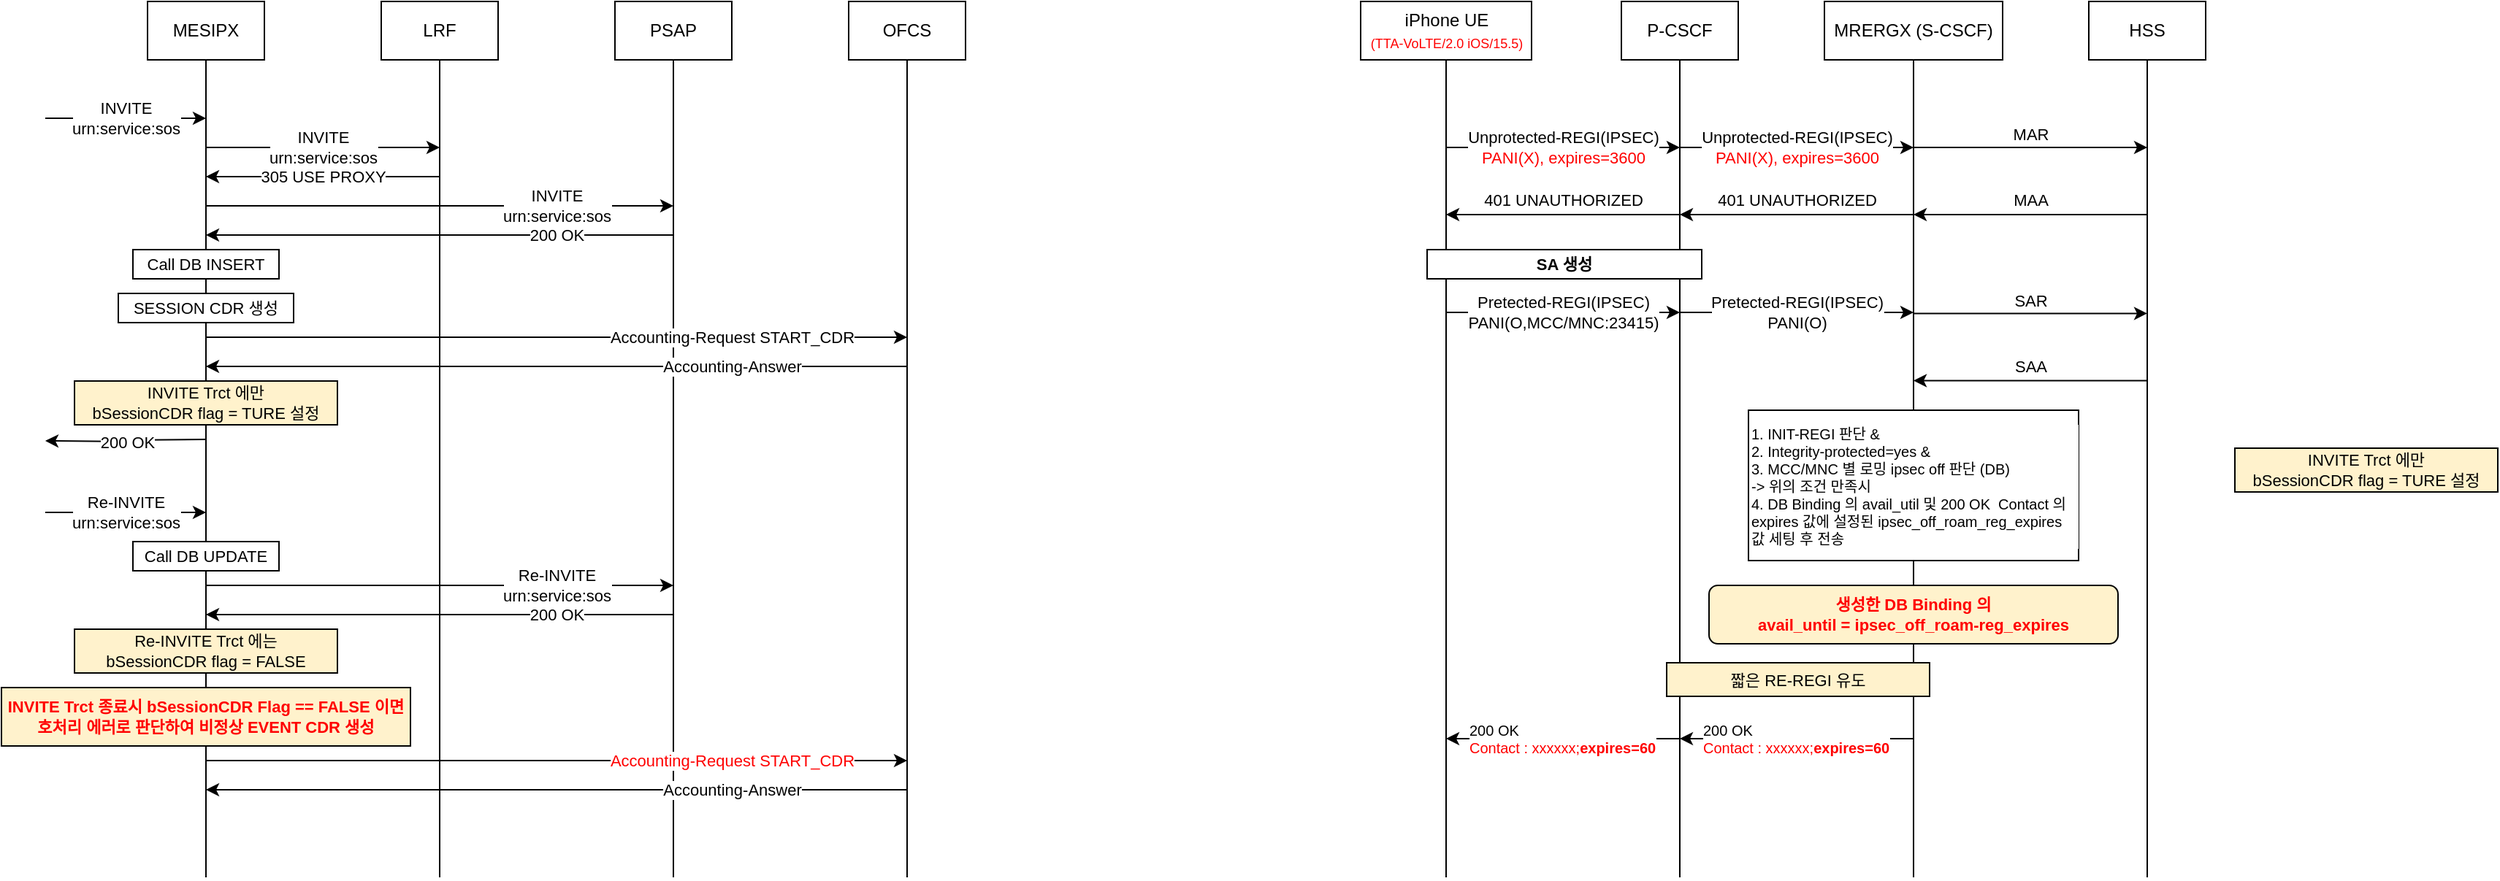 <mxfile version="24.8.4">
  <diagram name="페이지-1" id="HsaKV4gtXQu6MExX4XXO">
    <mxGraphModel dx="637" dy="349" grid="0" gridSize="10" guides="1" tooltips="1" connect="1" arrows="1" fold="1" page="1" pageScale="1" pageWidth="827" pageHeight="1169" math="0" shadow="0">
      <root>
        <mxCell id="0" />
        <mxCell id="1" parent="0" />
        <mxCell id="0cJVXcnjKd404yUIvlML-6" style="edgeStyle=orthogonalEdgeStyle;rounded=0;orthogonalLoop=1;jettySize=auto;html=1;exitX=0.5;exitY=1;exitDx=0;exitDy=0;endArrow=none;endFill=0;" parent="1" source="0cJVXcnjKd404yUIvlML-1" edge="1">
          <mxGeometry relative="1" as="geometry">
            <mxPoint x="180" y="680" as="targetPoint" />
          </mxGeometry>
        </mxCell>
        <mxCell id="0cJVXcnjKd404yUIvlML-1" value="MESIPX" style="rounded=0;whiteSpace=wrap;html=1;" parent="1" vertex="1">
          <mxGeometry x="140" y="80" width="80" height="40" as="geometry" />
        </mxCell>
        <mxCell id="0cJVXcnjKd404yUIvlML-2" value="LRF" style="rounded=0;whiteSpace=wrap;html=1;" parent="1" vertex="1">
          <mxGeometry x="300" y="80" width="80" height="40" as="geometry" />
        </mxCell>
        <mxCell id="0cJVXcnjKd404yUIvlML-3" value="PSAP" style="rounded=0;whiteSpace=wrap;html=1;" parent="1" vertex="1">
          <mxGeometry x="460" y="80" width="80" height="40" as="geometry" />
        </mxCell>
        <mxCell id="0cJVXcnjKd404yUIvlML-5" value="OFCS" style="rounded=0;whiteSpace=wrap;html=1;" parent="1" vertex="1">
          <mxGeometry x="620" y="80" width="80" height="40" as="geometry" />
        </mxCell>
        <mxCell id="0cJVXcnjKd404yUIvlML-7" style="edgeStyle=orthogonalEdgeStyle;rounded=0;orthogonalLoop=1;jettySize=auto;html=1;endArrow=none;endFill=0;exitX=0.5;exitY=1;exitDx=0;exitDy=0;" parent="1" source="0cJVXcnjKd404yUIvlML-2" edge="1">
          <mxGeometry relative="1" as="geometry">
            <mxPoint x="340" y="680" as="targetPoint" />
            <mxPoint x="330" y="200" as="sourcePoint" />
          </mxGeometry>
        </mxCell>
        <mxCell id="0cJVXcnjKd404yUIvlML-8" style="edgeStyle=orthogonalEdgeStyle;rounded=0;orthogonalLoop=1;jettySize=auto;html=1;endArrow=none;endFill=0;exitX=0.5;exitY=1;exitDx=0;exitDy=0;" parent="1" source="0cJVXcnjKd404yUIvlML-3" edge="1">
          <mxGeometry relative="1" as="geometry">
            <mxPoint x="500" y="680" as="targetPoint" />
            <mxPoint x="500" y="150" as="sourcePoint" />
          </mxGeometry>
        </mxCell>
        <mxCell id="0cJVXcnjKd404yUIvlML-9" style="edgeStyle=orthogonalEdgeStyle;rounded=0;orthogonalLoop=1;jettySize=auto;html=1;endArrow=none;endFill=0;exitX=0.5;exitY=1;exitDx=0;exitDy=0;" parent="1" source="0cJVXcnjKd404yUIvlML-5" edge="1">
          <mxGeometry relative="1" as="geometry">
            <mxPoint x="660" y="680" as="targetPoint" />
            <mxPoint x="650" y="180" as="sourcePoint" />
          </mxGeometry>
        </mxCell>
        <mxCell id="0cJVXcnjKd404yUIvlML-10" value="INVITE&lt;div&gt;urn:service:sos&lt;/div&gt;" style="endArrow=classic;html=1;rounded=0;strokeColor=default;align=center;verticalAlign=middle;fontFamily=Helvetica;fontSize=11;fontColor=default;labelBackgroundColor=default;edgeStyle=orthogonalEdgeStyle;" parent="1" edge="1">
          <mxGeometry width="50" height="50" relative="1" as="geometry">
            <mxPoint x="70" y="160" as="sourcePoint" />
            <mxPoint x="180" y="160" as="targetPoint" />
          </mxGeometry>
        </mxCell>
        <mxCell id="0cJVXcnjKd404yUIvlML-11" value="INVITE&lt;div&gt;urn:service:sos&lt;/div&gt;" style="endArrow=classic;html=1;rounded=0;strokeColor=default;align=center;verticalAlign=middle;fontFamily=Helvetica;fontSize=11;fontColor=default;labelBackgroundColor=default;edgeStyle=orthogonalEdgeStyle;" parent="1" edge="1">
          <mxGeometry width="50" height="50" relative="1" as="geometry">
            <mxPoint x="180" y="180" as="sourcePoint" />
            <mxPoint x="340" y="180" as="targetPoint" />
          </mxGeometry>
        </mxCell>
        <mxCell id="0cJVXcnjKd404yUIvlML-12" value="305 USE PROXY" style="endArrow=classic;html=1;rounded=0;strokeColor=default;align=center;verticalAlign=middle;fontFamily=Helvetica;fontSize=11;fontColor=default;labelBackgroundColor=default;edgeStyle=orthogonalEdgeStyle;" parent="1" edge="1">
          <mxGeometry width="50" height="50" relative="1" as="geometry">
            <mxPoint x="340" y="200" as="sourcePoint" />
            <mxPoint x="180" y="200" as="targetPoint" />
          </mxGeometry>
        </mxCell>
        <mxCell id="0cJVXcnjKd404yUIvlML-13" value="INVITE&lt;div&gt;urn:service:sos&lt;/div&gt;" style="endArrow=classic;html=1;rounded=0;strokeColor=default;align=center;verticalAlign=middle;fontFamily=Helvetica;fontSize=11;fontColor=default;labelBackgroundColor=default;edgeStyle=orthogonalEdgeStyle;" parent="1" edge="1">
          <mxGeometry x="0.5" width="50" height="50" relative="1" as="geometry">
            <mxPoint x="180" y="220" as="sourcePoint" />
            <mxPoint x="500" y="220" as="targetPoint" />
            <mxPoint as="offset" />
          </mxGeometry>
        </mxCell>
        <mxCell id="0cJVXcnjKd404yUIvlML-14" value="200 OK" style="endArrow=classic;html=1;rounded=0;strokeColor=default;align=center;verticalAlign=middle;fontFamily=Helvetica;fontSize=11;fontColor=default;labelBackgroundColor=default;edgeStyle=orthogonalEdgeStyle;" parent="1" edge="1">
          <mxGeometry x="-0.5" width="50" height="50" relative="1" as="geometry">
            <mxPoint x="500" y="240" as="sourcePoint" />
            <mxPoint x="180" y="240" as="targetPoint" />
            <mxPoint as="offset" />
          </mxGeometry>
        </mxCell>
        <mxCell id="0cJVXcnjKd404yUIvlML-15" value="Call DB INSERT" style="rounded=0;whiteSpace=wrap;html=1;fontFamily=Helvetica;fontSize=11;fontColor=default;labelBackgroundColor=default;" parent="1" vertex="1">
          <mxGeometry x="130" y="250" width="100" height="20" as="geometry" />
        </mxCell>
        <mxCell id="0cJVXcnjKd404yUIvlML-16" value="SESSION CDR 생성" style="rounded=0;whiteSpace=wrap;html=1;fontFamily=Helvetica;fontSize=11;fontColor=default;labelBackgroundColor=default;" parent="1" vertex="1">
          <mxGeometry x="120" y="280" width="120" height="20" as="geometry" />
        </mxCell>
        <mxCell id="0cJVXcnjKd404yUIvlML-17" value="Accounting-Request START_CDR" style="endArrow=classic;html=1;rounded=0;strokeColor=default;align=center;verticalAlign=middle;fontFamily=Helvetica;fontSize=11;fontColor=default;labelBackgroundColor=default;edgeStyle=orthogonalEdgeStyle;" parent="1" edge="1">
          <mxGeometry x="0.5" width="50" height="50" relative="1" as="geometry">
            <mxPoint x="180" y="310" as="sourcePoint" />
            <mxPoint x="660" y="310" as="targetPoint" />
            <mxPoint as="offset" />
          </mxGeometry>
        </mxCell>
        <mxCell id="0cJVXcnjKd404yUIvlML-18" value="Accounting-Answer" style="endArrow=classic;html=1;rounded=0;strokeColor=default;align=center;verticalAlign=middle;fontFamily=Helvetica;fontSize=11;fontColor=default;labelBackgroundColor=default;edgeStyle=orthogonalEdgeStyle;" parent="1" edge="1">
          <mxGeometry x="-0.5" width="50" height="50" relative="1" as="geometry">
            <mxPoint x="660" y="330" as="sourcePoint" />
            <mxPoint x="180" y="330" as="targetPoint" />
            <mxPoint as="offset" />
          </mxGeometry>
        </mxCell>
        <mxCell id="0cJVXcnjKd404yUIvlML-19" value="&lt;div&gt;INVITE Trct 에만&lt;/div&gt;&lt;div&gt;bSessionCDR flag = TURE 설정&lt;/div&gt;" style="rounded=0;whiteSpace=wrap;html=1;fontFamily=Helvetica;fontSize=11;labelBackgroundColor=#FFF2CC;fillColor=#fff2cc;strokeColor=default;" parent="1" vertex="1">
          <mxGeometry x="90" y="340" width="180" height="30" as="geometry" />
        </mxCell>
        <mxCell id="0cJVXcnjKd404yUIvlML-20" value="200 OK" style="endArrow=classic;html=1;rounded=0;strokeColor=default;align=center;verticalAlign=middle;fontFamily=Helvetica;fontSize=11;fontColor=default;labelBackgroundColor=default;edgeStyle=orthogonalEdgeStyle;" parent="1" edge="1">
          <mxGeometry width="50" height="50" relative="1" as="geometry">
            <mxPoint x="180" y="380" as="sourcePoint" />
            <mxPoint x="70" y="381" as="targetPoint" />
          </mxGeometry>
        </mxCell>
        <mxCell id="0cJVXcnjKd404yUIvlML-21" value="Re-INVITE&lt;div&gt;urn:service:sos&lt;/div&gt;" style="endArrow=classic;html=1;rounded=0;strokeColor=default;align=center;verticalAlign=middle;fontFamily=Helvetica;fontSize=11;fontColor=default;labelBackgroundColor=default;edgeStyle=orthogonalEdgeStyle;" parent="1" edge="1">
          <mxGeometry width="50" height="50" relative="1" as="geometry">
            <mxPoint x="70" y="430" as="sourcePoint" />
            <mxPoint x="180" y="430" as="targetPoint" />
          </mxGeometry>
        </mxCell>
        <mxCell id="0cJVXcnjKd404yUIvlML-24" value="Re-INVITE&lt;div&gt;urn:service:sos&lt;/div&gt;" style="endArrow=classic;html=1;rounded=0;strokeColor=default;align=center;verticalAlign=middle;fontFamily=Helvetica;fontSize=11;fontColor=default;labelBackgroundColor=default;edgeStyle=orthogonalEdgeStyle;" parent="1" edge="1">
          <mxGeometry x="0.5" width="50" height="50" relative="1" as="geometry">
            <mxPoint x="180" y="480" as="sourcePoint" />
            <mxPoint x="500" y="480" as="targetPoint" />
            <mxPoint as="offset" />
          </mxGeometry>
        </mxCell>
        <mxCell id="0cJVXcnjKd404yUIvlML-25" value="200 OK" style="endArrow=classic;html=1;rounded=0;strokeColor=default;align=center;verticalAlign=middle;fontFamily=Helvetica;fontSize=11;fontColor=default;labelBackgroundColor=default;edgeStyle=orthogonalEdgeStyle;" parent="1" edge="1">
          <mxGeometry x="-0.5" width="50" height="50" relative="1" as="geometry">
            <mxPoint x="500" y="500" as="sourcePoint" />
            <mxPoint x="180" y="500" as="targetPoint" />
            <mxPoint as="offset" />
          </mxGeometry>
        </mxCell>
        <mxCell id="0cJVXcnjKd404yUIvlML-26" value="Call DB UPDATE" style="rounded=0;whiteSpace=wrap;html=1;fontFamily=Helvetica;fontSize=11;fontColor=default;labelBackgroundColor=default;" parent="1" vertex="1">
          <mxGeometry x="130" y="450" width="100" height="20" as="geometry" />
        </mxCell>
        <mxCell id="0cJVXcnjKd404yUIvlML-30" value="Re-INVITE Trct 에는&lt;div&gt;bSessionCDR flag = FALSE&lt;/div&gt;" style="rounded=0;whiteSpace=wrap;html=1;fontFamily=Helvetica;fontSize=11;labelBackgroundColor=#FFF2CC;fillColor=#fff2cc;strokeColor=default;" parent="1" vertex="1">
          <mxGeometry x="90" y="510" width="180" height="30" as="geometry" />
        </mxCell>
        <mxCell id="0cJVXcnjKd404yUIvlML-32" value="&lt;font color=&quot;#ff0000&quot;&gt;&lt;b&gt;INVITE Trct 종료시 bSessionCDR Flag == FALSE 이면&lt;/b&gt;&lt;/font&gt;&lt;div&gt;&lt;font color=&quot;#ff0000&quot;&gt;&lt;b&gt;호처리 에러로 판단하여 비정상 EVENT CDR 생성&lt;/b&gt;&lt;/font&gt;&lt;/div&gt;" style="rounded=0;whiteSpace=wrap;html=1;fontFamily=Helvetica;fontSize=11;labelBackgroundColor=#FFF2CC;fillColor=#fff2cc;strokeColor=default;" parent="1" vertex="1">
          <mxGeometry x="40" y="550" width="280" height="40" as="geometry" />
        </mxCell>
        <mxCell id="0cJVXcnjKd404yUIvlML-33" value="&lt;font color=&quot;#ff0000&quot;&gt;Accounting-Request START_CDR&lt;/font&gt;" style="endArrow=classic;html=1;rounded=0;strokeColor=default;align=center;verticalAlign=middle;fontFamily=Helvetica;fontSize=11;fontColor=default;labelBackgroundColor=default;edgeStyle=orthogonalEdgeStyle;" parent="1" edge="1">
          <mxGeometry x="0.5" width="50" height="50" relative="1" as="geometry">
            <mxPoint x="180" y="600" as="sourcePoint" />
            <mxPoint x="660" y="600" as="targetPoint" />
            <mxPoint as="offset" />
          </mxGeometry>
        </mxCell>
        <mxCell id="0cJVXcnjKd404yUIvlML-34" value="Accounting-Answer" style="endArrow=classic;html=1;rounded=0;strokeColor=default;align=center;verticalAlign=middle;fontFamily=Helvetica;fontSize=11;fontColor=default;labelBackgroundColor=default;edgeStyle=orthogonalEdgeStyle;" parent="1" edge="1">
          <mxGeometry x="-0.5" width="50" height="50" relative="1" as="geometry">
            <mxPoint x="660" y="620" as="sourcePoint" />
            <mxPoint x="180" y="620" as="targetPoint" />
            <mxPoint as="offset" />
          </mxGeometry>
        </mxCell>
        <mxCell id="fr2JG_WPuw4Xb1J1Nvzu-1" style="edgeStyle=orthogonalEdgeStyle;rounded=0;orthogonalLoop=1;jettySize=auto;html=1;exitX=0.5;exitY=1;exitDx=0;exitDy=0;endArrow=none;endFill=0;" edge="1" parent="1" source="fr2JG_WPuw4Xb1J1Nvzu-2">
          <mxGeometry relative="1" as="geometry">
            <mxPoint x="1029" y="680" as="targetPoint" />
          </mxGeometry>
        </mxCell>
        <mxCell id="fr2JG_WPuw4Xb1J1Nvzu-2" value="iPhone UE&lt;div&gt;&lt;font color=&quot;#ff0000&quot; style=&quot;font-size: 9px;&quot;&gt;(TTA-VoLTE/2.0 iOS/15.5)&lt;/font&gt;&lt;/div&gt;" style="rounded=0;whiteSpace=wrap;html=1;" vertex="1" parent="1">
          <mxGeometry x="970.5" y="80" width="117" height="40" as="geometry" />
        </mxCell>
        <mxCell id="fr2JG_WPuw4Xb1J1Nvzu-3" value="P-CSCF" style="rounded=0;whiteSpace=wrap;html=1;" vertex="1" parent="1">
          <mxGeometry x="1149" y="80" width="80" height="40" as="geometry" />
        </mxCell>
        <mxCell id="fr2JG_WPuw4Xb1J1Nvzu-4" value="MRERGX (S-CSCF)" style="rounded=0;whiteSpace=wrap;html=1;" vertex="1" parent="1">
          <mxGeometry x="1288" y="80" width="122" height="40" as="geometry" />
        </mxCell>
        <mxCell id="fr2JG_WPuw4Xb1J1Nvzu-5" value="HSS" style="rounded=0;whiteSpace=wrap;html=1;" vertex="1" parent="1">
          <mxGeometry x="1469" y="80" width="80" height="40" as="geometry" />
        </mxCell>
        <mxCell id="fr2JG_WPuw4Xb1J1Nvzu-6" style="edgeStyle=orthogonalEdgeStyle;rounded=0;orthogonalLoop=1;jettySize=auto;html=1;endArrow=none;endFill=0;exitX=0.5;exitY=1;exitDx=0;exitDy=0;" edge="1" parent="1" source="fr2JG_WPuw4Xb1J1Nvzu-3">
          <mxGeometry relative="1" as="geometry">
            <mxPoint x="1189" y="680" as="targetPoint" />
            <mxPoint x="1179" y="200" as="sourcePoint" />
          </mxGeometry>
        </mxCell>
        <mxCell id="fr2JG_WPuw4Xb1J1Nvzu-7" style="edgeStyle=orthogonalEdgeStyle;rounded=0;orthogonalLoop=1;jettySize=auto;html=1;endArrow=none;endFill=0;exitX=0.5;exitY=1;exitDx=0;exitDy=0;" edge="1" parent="1" source="fr2JG_WPuw4Xb1J1Nvzu-4">
          <mxGeometry relative="1" as="geometry">
            <mxPoint x="1349" y="680" as="targetPoint" />
            <mxPoint x="1349" y="150" as="sourcePoint" />
          </mxGeometry>
        </mxCell>
        <mxCell id="fr2JG_WPuw4Xb1J1Nvzu-8" style="edgeStyle=orthogonalEdgeStyle;rounded=0;orthogonalLoop=1;jettySize=auto;html=1;endArrow=none;endFill=0;exitX=0.5;exitY=1;exitDx=0;exitDy=0;" edge="1" parent="1" source="fr2JG_WPuw4Xb1J1Nvzu-5">
          <mxGeometry relative="1" as="geometry">
            <mxPoint x="1509" y="680" as="targetPoint" />
            <mxPoint x="1499" y="180" as="sourcePoint" />
          </mxGeometry>
        </mxCell>
        <mxCell id="fr2JG_WPuw4Xb1J1Nvzu-10" value="Unprotected-REGI(IPSEC)&lt;div&gt;&lt;font color=&quot;#ff0000&quot;&gt;PANI(X), expires=3600&lt;/font&gt;&lt;/div&gt;" style="endArrow=classic;html=1;rounded=0;strokeColor=default;align=center;verticalAlign=middle;fontFamily=Helvetica;fontSize=11;fontColor=default;labelBackgroundColor=default;edgeStyle=orthogonalEdgeStyle;" edge="1" parent="1">
          <mxGeometry width="50" height="50" relative="1" as="geometry">
            <mxPoint x="1029" y="180" as="sourcePoint" />
            <mxPoint x="1189" y="180" as="targetPoint" />
          </mxGeometry>
        </mxCell>
        <mxCell id="fr2JG_WPuw4Xb1J1Nvzu-14" value="&lt;b&gt;SA 생성&lt;/b&gt;" style="rounded=0;whiteSpace=wrap;html=1;fontFamily=Helvetica;fontSize=11;fontColor=default;labelBackgroundColor=default;" vertex="1" parent="1">
          <mxGeometry x="1016" y="250" width="188" height="20" as="geometry" />
        </mxCell>
        <mxCell id="fr2JG_WPuw4Xb1J1Nvzu-18" value="&lt;div&gt;INVITE Trct 에만&lt;/div&gt;&lt;div&gt;bSessionCDR flag = TURE 설정&lt;/div&gt;" style="rounded=0;whiteSpace=wrap;html=1;fontFamily=Helvetica;fontSize=11;labelBackgroundColor=#FFF2CC;fillColor=#fff2cc;strokeColor=default;" vertex="1" parent="1">
          <mxGeometry x="1569" y="386" width="180" height="30" as="geometry" />
        </mxCell>
        <mxCell id="fr2JG_WPuw4Xb1J1Nvzu-23" value="&lt;font style=&quot;font-size: 10px;&quot;&gt;1. INIT-REGI 판단 &amp;amp;&lt;/font&gt;&lt;div style=&quot;font-size: 10px;&quot;&gt;&lt;font style=&quot;font-size: 10px;&quot;&gt;2. Integrity-protected=yes &amp;amp;&lt;/font&gt;&lt;/div&gt;&lt;div style=&quot;font-size: 10px;&quot;&gt;&lt;font style=&quot;font-size: 10px;&quot;&gt;3. MCC/MNC 별 로밍 ipsec off 판단 (DB)&lt;br&gt;-&amp;gt; 위의 조건 만족시&lt;/font&gt;&lt;/div&gt;&lt;div style=&quot;font-size: 10px;&quot;&gt;&lt;font style=&quot;font-size: 10px;&quot;&gt;4. DB Binding 의 avail_util 및 200 OK&amp;nbsp; Contact 의 expires 값에 설정된 ipsec_off_roam_reg_expires 값 세팅 후 전송&lt;/font&gt;&lt;/div&gt;" style="rounded=0;whiteSpace=wrap;html=1;fontFamily=Helvetica;fontSize=11;fontColor=default;labelBackgroundColor=default;align=left;" vertex="1" parent="1">
          <mxGeometry x="1236" y="360" width="226" height="103" as="geometry" />
        </mxCell>
        <mxCell id="fr2JG_WPuw4Xb1J1Nvzu-24" value="짧은 RE-REGI 유도" style="rounded=0;whiteSpace=wrap;html=1;fontFamily=Helvetica;fontSize=11;labelBackgroundColor=#FFF2CC;fillColor=#fff2cc;strokeColor=default;" vertex="1" parent="1">
          <mxGeometry x="1180" y="533" width="180" height="23" as="geometry" />
        </mxCell>
        <mxCell id="fr2JG_WPuw4Xb1J1Nvzu-25" value="&lt;font color=&quot;#ff0000&quot;&gt;&lt;b&gt;생성한 DB Binding 의&lt;br&gt;avail_until = ipsec_off_roam-reg_expires&lt;/b&gt;&lt;/font&gt;" style="rounded=1;whiteSpace=wrap;html=1;fontFamily=Helvetica;fontSize=11;labelBackgroundColor=#FFF2CC;fillColor=#fff2cc;strokeColor=default;" vertex="1" parent="1">
          <mxGeometry x="1209" y="480" width="280" height="40" as="geometry" />
        </mxCell>
        <mxCell id="fr2JG_WPuw4Xb1J1Nvzu-28" value="Unprotected-REGI(IPSEC)&lt;div&gt;&lt;font color=&quot;#ff0000&quot;&gt;PANI(X), expires=3600&lt;/font&gt;&lt;/div&gt;" style="endArrow=classic;html=1;rounded=0;strokeColor=default;align=center;verticalAlign=middle;fontFamily=Helvetica;fontSize=11;fontColor=default;labelBackgroundColor=default;edgeStyle=orthogonalEdgeStyle;" edge="1" parent="1">
          <mxGeometry width="50" height="50" relative="1" as="geometry">
            <mxPoint x="1189" y="180" as="sourcePoint" />
            <mxPoint x="1349" y="180" as="targetPoint" />
          </mxGeometry>
        </mxCell>
        <mxCell id="fr2JG_WPuw4Xb1J1Nvzu-29" value="MAR" style="endArrow=classic;html=1;rounded=0;strokeColor=default;align=center;verticalAlign=middle;fontFamily=Helvetica;fontSize=11;fontColor=default;labelBackgroundColor=default;edgeStyle=orthogonalEdgeStyle;" edge="1" parent="1">
          <mxGeometry y="9" width="50" height="50" relative="1" as="geometry">
            <mxPoint x="1349" y="180" as="sourcePoint" />
            <mxPoint x="1509" y="180" as="targetPoint" />
            <mxPoint as="offset" />
          </mxGeometry>
        </mxCell>
        <mxCell id="fr2JG_WPuw4Xb1J1Nvzu-30" value="MAA" style="endArrow=classic;html=1;rounded=0;strokeColor=default;align=center;verticalAlign=middle;fontFamily=Helvetica;fontSize=11;fontColor=default;labelBackgroundColor=default;edgeStyle=orthogonalEdgeStyle;" edge="1" parent="1">
          <mxGeometry y="-10" width="50" height="50" relative="1" as="geometry">
            <mxPoint x="1509" y="226" as="sourcePoint" />
            <mxPoint x="1349" y="226" as="targetPoint" />
            <mxPoint as="offset" />
          </mxGeometry>
        </mxCell>
        <mxCell id="fr2JG_WPuw4Xb1J1Nvzu-31" value="401 UNAUTHORIZED" style="endArrow=classic;html=1;rounded=0;strokeColor=default;align=center;verticalAlign=middle;fontFamily=Helvetica;fontSize=11;fontColor=default;labelBackgroundColor=default;edgeStyle=orthogonalEdgeStyle;" edge="1" parent="1">
          <mxGeometry y="-10" width="50" height="50" relative="1" as="geometry">
            <mxPoint x="1349" y="226" as="sourcePoint" />
            <mxPoint x="1189" y="226" as="targetPoint" />
            <mxPoint as="offset" />
          </mxGeometry>
        </mxCell>
        <mxCell id="fr2JG_WPuw4Xb1J1Nvzu-32" value="401 UNAUTHORIZED" style="endArrow=classic;html=1;rounded=0;strokeColor=default;align=center;verticalAlign=middle;fontFamily=Helvetica;fontSize=11;fontColor=default;labelBackgroundColor=default;edgeStyle=orthogonalEdgeStyle;" edge="1" parent="1">
          <mxGeometry y="-10" width="50" height="50" relative="1" as="geometry">
            <mxPoint x="1189" y="226" as="sourcePoint" />
            <mxPoint x="1029" y="226" as="targetPoint" />
            <mxPoint as="offset" />
          </mxGeometry>
        </mxCell>
        <mxCell id="fr2JG_WPuw4Xb1J1Nvzu-34" value="Pretected-REGI(IPSEC)&lt;div&gt;PANI(O,MCC/MNC:23415)&lt;/div&gt;" style="endArrow=classic;html=1;rounded=0;strokeColor=default;align=center;verticalAlign=middle;fontFamily=Helvetica;fontSize=11;fontColor=default;labelBackgroundColor=default;edgeStyle=orthogonalEdgeStyle;" edge="1" parent="1">
          <mxGeometry width="50" height="50" relative="1" as="geometry">
            <mxPoint x="1029" y="293" as="sourcePoint" />
            <mxPoint x="1189" y="293" as="targetPoint" />
          </mxGeometry>
        </mxCell>
        <mxCell id="fr2JG_WPuw4Xb1J1Nvzu-35" value="Pretected-REGI(IPSEC)&lt;div&gt;PANI(O)&lt;/div&gt;" style="endArrow=classic;html=1;rounded=0;strokeColor=default;align=center;verticalAlign=middle;fontFamily=Helvetica;fontSize=11;fontColor=default;labelBackgroundColor=default;edgeStyle=orthogonalEdgeStyle;" edge="1" parent="1">
          <mxGeometry width="50" height="50" relative="1" as="geometry">
            <mxPoint x="1189" y="293" as="sourcePoint" />
            <mxPoint x="1349" y="293" as="targetPoint" />
          </mxGeometry>
        </mxCell>
        <mxCell id="fr2JG_WPuw4Xb1J1Nvzu-36" value="SAR" style="endArrow=classic;html=1;rounded=0;strokeColor=default;align=center;verticalAlign=middle;fontFamily=Helvetica;fontSize=11;fontColor=default;labelBackgroundColor=default;edgeStyle=orthogonalEdgeStyle;" edge="1" parent="1">
          <mxGeometry y="9" width="50" height="50" relative="1" as="geometry">
            <mxPoint x="1349" y="293.74" as="sourcePoint" />
            <mxPoint x="1509" y="293.74" as="targetPoint" />
            <mxPoint as="offset" />
          </mxGeometry>
        </mxCell>
        <mxCell id="fr2JG_WPuw4Xb1J1Nvzu-37" value="SAA" style="endArrow=classic;html=1;rounded=0;strokeColor=default;align=center;verticalAlign=middle;fontFamily=Helvetica;fontSize=11;fontColor=default;labelBackgroundColor=default;edgeStyle=orthogonalEdgeStyle;" edge="1" parent="1">
          <mxGeometry y="-10" width="50" height="50" relative="1" as="geometry">
            <mxPoint x="1509" y="339.74" as="sourcePoint" />
            <mxPoint x="1349" y="339.74" as="targetPoint" />
            <mxPoint as="offset" />
          </mxGeometry>
        </mxCell>
        <mxCell id="fr2JG_WPuw4Xb1J1Nvzu-38" value="&lt;font style=&quot;font-size: 10px;&quot;&gt;200 OK&lt;/font&gt;&lt;div style=&quot;font-size: 10px;&quot;&gt;&lt;font style=&quot;font-size: 10px;&quot; color=&quot;#ff0000&quot;&gt;Contact : xxxxxx;&lt;b style=&quot;&quot;&gt;expires=60&lt;/b&gt;&lt;/font&gt;&lt;/div&gt;" style="endArrow=classic;html=1;rounded=0;strokeColor=default;align=left;verticalAlign=middle;fontFamily=Helvetica;fontSize=11;fontColor=default;labelBackgroundColor=default;edgeStyle=orthogonalEdgeStyle;" edge="1" parent="1">
          <mxGeometry x="0.828" width="50" height="50" relative="1" as="geometry">
            <mxPoint x="1349" y="585" as="sourcePoint" />
            <mxPoint x="1189" y="585" as="targetPoint" />
            <mxPoint as="offset" />
          </mxGeometry>
        </mxCell>
        <mxCell id="fr2JG_WPuw4Xb1J1Nvzu-39" value="&lt;font style=&quot;font-size: 10px;&quot;&gt;200 OK&lt;/font&gt;&lt;div style=&quot;font-size: 10px;&quot;&gt;&lt;font style=&quot;font-size: 10px;&quot; color=&quot;#ff0000&quot;&gt;Contact : xxxxxx;&lt;b style=&quot;&quot;&gt;expires=60&lt;/b&gt;&lt;/font&gt;&lt;/div&gt;" style="endArrow=classic;html=1;rounded=0;strokeColor=default;align=left;verticalAlign=middle;fontFamily=Helvetica;fontSize=11;fontColor=default;labelBackgroundColor=default;edgeStyle=orthogonalEdgeStyle;" edge="1" parent="1">
          <mxGeometry x="0.828" width="50" height="50" relative="1" as="geometry">
            <mxPoint x="1189" y="585" as="sourcePoint" />
            <mxPoint x="1029" y="585" as="targetPoint" />
            <mxPoint as="offset" />
          </mxGeometry>
        </mxCell>
      </root>
    </mxGraphModel>
  </diagram>
</mxfile>
